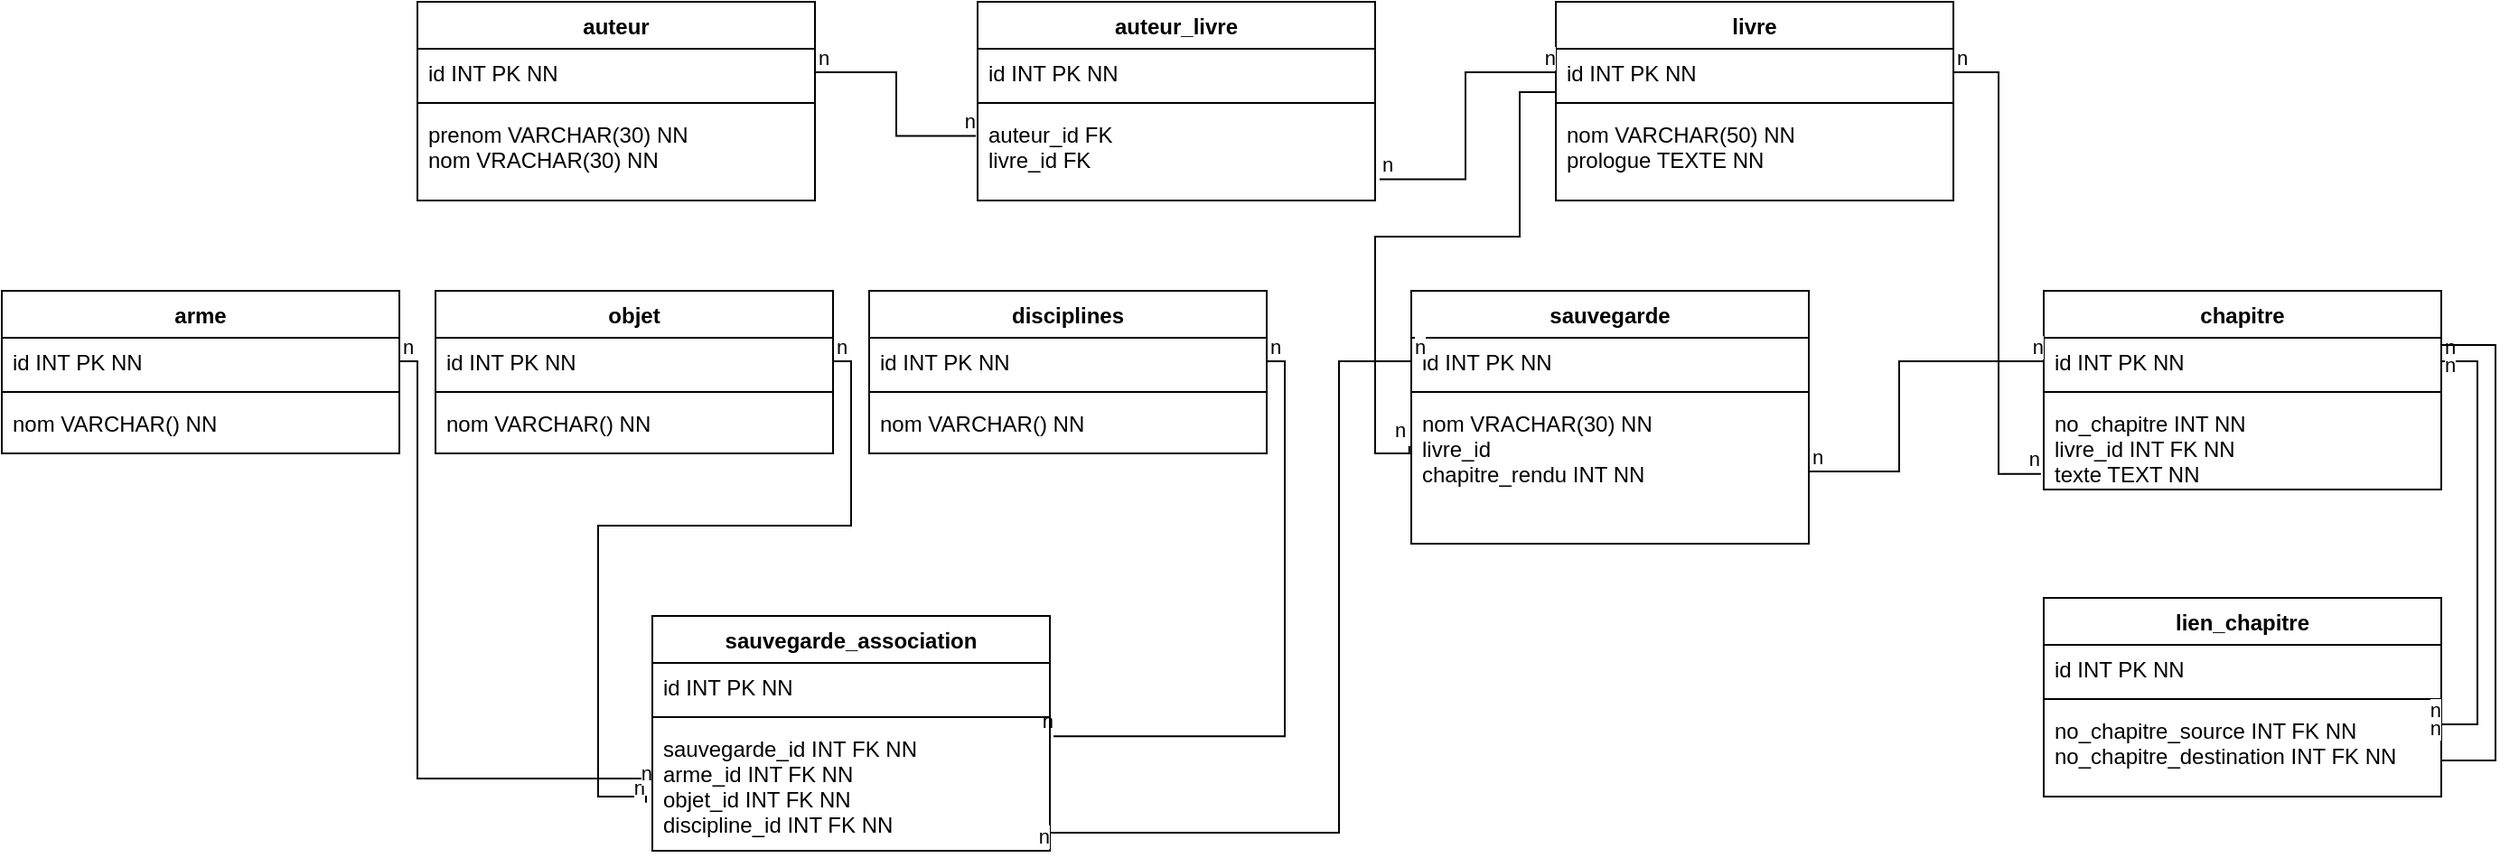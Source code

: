 <mxfile version="20.5.3" type="device"><diagram id="_yhc9MPSbgSZcNt6Nlfv" name="Page-1"><mxGraphModel dx="1278" dy="579" grid="1" gridSize="10" guides="1" tooltips="1" connect="1" arrows="1" fold="1" page="1" pageScale="1" pageWidth="1500" pageHeight="1000" math="0" shadow="0"><root><mxCell id="0"/><mxCell id="1" parent="0"/><mxCell id="9aMPmygyo-OPx1wmaG7k-5" value="chapitre" style="swimlane;fontStyle=1;align=center;verticalAlign=top;childLayout=stackLayout;horizontal=1;startSize=26;horizontalStack=0;resizeParent=1;resizeParentMax=0;resizeLast=0;collapsible=1;marginBottom=0;" parent="1" vertex="1"><mxGeometry x="1190" y="190" width="220" height="110" as="geometry"/></mxCell><mxCell id="9aMPmygyo-OPx1wmaG7k-6" value="id INT PK NN" style="text;strokeColor=none;fillColor=none;align=left;verticalAlign=top;spacingLeft=4;spacingRight=4;overflow=hidden;rotatable=0;points=[[0,0.5],[1,0.5]];portConstraint=eastwest;" parent="9aMPmygyo-OPx1wmaG7k-5" vertex="1"><mxGeometry y="26" width="220" height="26" as="geometry"/></mxCell><mxCell id="9aMPmygyo-OPx1wmaG7k-7" value="" style="line;strokeWidth=1;fillColor=none;align=left;verticalAlign=middle;spacingTop=-1;spacingLeft=3;spacingRight=3;rotatable=0;labelPosition=right;points=[];portConstraint=eastwest;strokeColor=inherit;" parent="9aMPmygyo-OPx1wmaG7k-5" vertex="1"><mxGeometry y="52" width="220" height="8" as="geometry"/></mxCell><mxCell id="9aMPmygyo-OPx1wmaG7k-8" value="no_chapitre INT NN&#10;livre_id INT FK NN&#10;texte TEXT NN" style="text;strokeColor=none;fillColor=none;align=left;verticalAlign=top;spacingLeft=4;spacingRight=4;overflow=hidden;rotatable=0;points=[[0,0.5],[1,0.5]];portConstraint=eastwest;" parent="9aMPmygyo-OPx1wmaG7k-5" vertex="1"><mxGeometry y="60" width="220" height="50" as="geometry"/></mxCell><mxCell id="9aMPmygyo-OPx1wmaG7k-13" value="livre" style="swimlane;fontStyle=1;align=center;verticalAlign=top;childLayout=stackLayout;horizontal=1;startSize=26;horizontalStack=0;resizeParent=1;resizeParentMax=0;resizeLast=0;collapsible=1;marginBottom=0;" parent="1" vertex="1"><mxGeometry x="920" y="30" width="220" height="110" as="geometry"/></mxCell><mxCell id="9aMPmygyo-OPx1wmaG7k-14" value="id INT PK NN" style="text;strokeColor=none;fillColor=none;align=left;verticalAlign=top;spacingLeft=4;spacingRight=4;overflow=hidden;rotatable=0;points=[[0,0.5],[1,0.5]];portConstraint=eastwest;" parent="9aMPmygyo-OPx1wmaG7k-13" vertex="1"><mxGeometry y="26" width="220" height="26" as="geometry"/></mxCell><mxCell id="9aMPmygyo-OPx1wmaG7k-15" value="" style="line;strokeWidth=1;fillColor=none;align=left;verticalAlign=middle;spacingTop=-1;spacingLeft=3;spacingRight=3;rotatable=0;labelPosition=right;points=[];portConstraint=eastwest;strokeColor=inherit;" parent="9aMPmygyo-OPx1wmaG7k-13" vertex="1"><mxGeometry y="52" width="220" height="8" as="geometry"/></mxCell><mxCell id="9aMPmygyo-OPx1wmaG7k-16" value="nom VARCHAR(50) NN&#10;prologue TEXTE NN" style="text;strokeColor=none;fillColor=none;align=left;verticalAlign=top;spacingLeft=4;spacingRight=4;overflow=hidden;rotatable=0;points=[[0,0.5],[1,0.5]];portConstraint=eastwest;" parent="9aMPmygyo-OPx1wmaG7k-13" vertex="1"><mxGeometry y="60" width="220" height="50" as="geometry"/></mxCell><mxCell id="9aMPmygyo-OPx1wmaG7k-21" value="auteur" style="swimlane;fontStyle=1;align=center;verticalAlign=top;childLayout=stackLayout;horizontal=1;startSize=26;horizontalStack=0;resizeParent=1;resizeParentMax=0;resizeLast=0;collapsible=1;marginBottom=0;" parent="1" vertex="1"><mxGeometry x="290" y="30" width="220" height="110" as="geometry"/></mxCell><mxCell id="9aMPmygyo-OPx1wmaG7k-22" value="id INT PK NN" style="text;strokeColor=none;fillColor=none;align=left;verticalAlign=top;spacingLeft=4;spacingRight=4;overflow=hidden;rotatable=0;points=[[0,0.5],[1,0.5]];portConstraint=eastwest;" parent="9aMPmygyo-OPx1wmaG7k-21" vertex="1"><mxGeometry y="26" width="220" height="26" as="geometry"/></mxCell><mxCell id="9aMPmygyo-OPx1wmaG7k-23" value="" style="line;strokeWidth=1;fillColor=none;align=left;verticalAlign=middle;spacingTop=-1;spacingLeft=3;spacingRight=3;rotatable=0;labelPosition=right;points=[];portConstraint=eastwest;strokeColor=inherit;" parent="9aMPmygyo-OPx1wmaG7k-21" vertex="1"><mxGeometry y="52" width="220" height="8" as="geometry"/></mxCell><mxCell id="9aMPmygyo-OPx1wmaG7k-24" value="prenom VARCHAR(30) NN&#10;nom VRACHAR(30) NN" style="text;strokeColor=none;fillColor=none;align=left;verticalAlign=top;spacingLeft=4;spacingRight=4;overflow=hidden;rotatable=0;points=[[0,0.5],[1,0.5]];portConstraint=eastwest;" parent="9aMPmygyo-OPx1wmaG7k-21" vertex="1"><mxGeometry y="60" width="220" height="50" as="geometry"/></mxCell><mxCell id="9aMPmygyo-OPx1wmaG7k-25" value="auteur_livre" style="swimlane;fontStyle=1;align=center;verticalAlign=top;childLayout=stackLayout;horizontal=1;startSize=26;horizontalStack=0;resizeParent=1;resizeParentMax=0;resizeLast=0;collapsible=1;marginBottom=0;" parent="1" vertex="1"><mxGeometry x="600" y="30" width="220" height="110" as="geometry"/></mxCell><mxCell id="9aMPmygyo-OPx1wmaG7k-26" value="id INT PK NN" style="text;strokeColor=none;fillColor=none;align=left;verticalAlign=top;spacingLeft=4;spacingRight=4;overflow=hidden;rotatable=0;points=[[0,0.5],[1,0.5]];portConstraint=eastwest;" parent="9aMPmygyo-OPx1wmaG7k-25" vertex="1"><mxGeometry y="26" width="220" height="26" as="geometry"/></mxCell><mxCell id="9aMPmygyo-OPx1wmaG7k-27" value="" style="line;strokeWidth=1;fillColor=none;align=left;verticalAlign=middle;spacingTop=-1;spacingLeft=3;spacingRight=3;rotatable=0;labelPosition=right;points=[];portConstraint=eastwest;strokeColor=inherit;" parent="9aMPmygyo-OPx1wmaG7k-25" vertex="1"><mxGeometry y="52" width="220" height="8" as="geometry"/></mxCell><mxCell id="9aMPmygyo-OPx1wmaG7k-28" value="auteur_id FK &#10;livre_id FK" style="text;strokeColor=none;fillColor=none;align=left;verticalAlign=top;spacingLeft=4;spacingRight=4;overflow=hidden;rotatable=0;points=[[0,0.5],[1,0.5]];portConstraint=eastwest;" parent="9aMPmygyo-OPx1wmaG7k-25" vertex="1"><mxGeometry y="60" width="220" height="50" as="geometry"/></mxCell><mxCell id="9aMPmygyo-OPx1wmaG7k-32" value="" style="endArrow=none;html=1;edgeStyle=orthogonalEdgeStyle;rounded=0;exitX=1;exitY=0.5;exitDx=0;exitDy=0;entryX=-0.004;entryY=0.284;entryDx=0;entryDy=0;entryPerimeter=0;" parent="1" source="9aMPmygyo-OPx1wmaG7k-22" target="9aMPmygyo-OPx1wmaG7k-28" edge="1"><mxGeometry relative="1" as="geometry"><mxPoint x="550" y="180" as="sourcePoint"/><mxPoint x="710" y="180" as="targetPoint"/></mxGeometry></mxCell><mxCell id="9aMPmygyo-OPx1wmaG7k-33" value="n" style="edgeLabel;resizable=0;html=1;align=left;verticalAlign=bottom;" parent="9aMPmygyo-OPx1wmaG7k-32" connectable="0" vertex="1"><mxGeometry x="-1" relative="1" as="geometry"/></mxCell><mxCell id="9aMPmygyo-OPx1wmaG7k-34" value="n" style="edgeLabel;resizable=0;html=1;align=right;verticalAlign=bottom;" parent="9aMPmygyo-OPx1wmaG7k-32" connectable="0" vertex="1"><mxGeometry x="1" relative="1" as="geometry"/></mxCell><mxCell id="9aMPmygyo-OPx1wmaG7k-35" value="" style="endArrow=none;html=1;edgeStyle=orthogonalEdgeStyle;rounded=0;exitX=1.011;exitY=0.764;exitDx=0;exitDy=0;entryX=0;entryY=0.5;entryDx=0;entryDy=0;exitPerimeter=0;" parent="1" source="9aMPmygyo-OPx1wmaG7k-28" target="9aMPmygyo-OPx1wmaG7k-14" edge="1"><mxGeometry relative="1" as="geometry"><mxPoint x="830.88" y="140" as="sourcePoint"/><mxPoint x="920.0" y="175.2" as="targetPoint"/></mxGeometry></mxCell><mxCell id="9aMPmygyo-OPx1wmaG7k-36" value="n" style="edgeLabel;resizable=0;html=1;align=left;verticalAlign=bottom;" parent="9aMPmygyo-OPx1wmaG7k-35" connectable="0" vertex="1"><mxGeometry x="-1" relative="1" as="geometry"/></mxCell><mxCell id="9aMPmygyo-OPx1wmaG7k-37" value="n" style="edgeLabel;resizable=0;html=1;align=right;verticalAlign=bottom;" parent="9aMPmygyo-OPx1wmaG7k-35" connectable="0" vertex="1"><mxGeometry x="1" relative="1" as="geometry"/></mxCell><mxCell id="9aMPmygyo-OPx1wmaG7k-38" value="" style="endArrow=none;html=1;edgeStyle=orthogonalEdgeStyle;rounded=0;exitX=1;exitY=0.5;exitDx=0;exitDy=0;entryX=-0.007;entryY=0.828;entryDx=0;entryDy=0;entryPerimeter=0;" parent="1" source="9aMPmygyo-OPx1wmaG7k-14" target="9aMPmygyo-OPx1wmaG7k-8" edge="1"><mxGeometry relative="1" as="geometry"><mxPoint x="1170" y="99.2" as="sourcePoint"/><mxPoint x="1267.58" y="40" as="targetPoint"/></mxGeometry></mxCell><mxCell id="9aMPmygyo-OPx1wmaG7k-39" value="n" style="edgeLabel;resizable=0;html=1;align=left;verticalAlign=bottom;" parent="9aMPmygyo-OPx1wmaG7k-38" connectable="0" vertex="1"><mxGeometry x="-1" relative="1" as="geometry"/></mxCell><mxCell id="9aMPmygyo-OPx1wmaG7k-40" value="n" style="edgeLabel;resizable=0;html=1;align=right;verticalAlign=bottom;" parent="9aMPmygyo-OPx1wmaG7k-38" connectable="0" vertex="1"><mxGeometry x="1" relative="1" as="geometry"/></mxCell><mxCell id="9aMPmygyo-OPx1wmaG7k-41" value="sauvegarde" style="swimlane;fontStyle=1;align=center;verticalAlign=top;childLayout=stackLayout;horizontal=1;startSize=26;horizontalStack=0;resizeParent=1;resizeParentMax=0;resizeLast=0;collapsible=1;marginBottom=0;" parent="1" vertex="1"><mxGeometry x="840" y="190" width="220" height="140" as="geometry"/></mxCell><mxCell id="9aMPmygyo-OPx1wmaG7k-42" value="id INT PK NN" style="text;strokeColor=none;fillColor=none;align=left;verticalAlign=top;spacingLeft=4;spacingRight=4;overflow=hidden;rotatable=0;points=[[0,0.5],[1,0.5]];portConstraint=eastwest;" parent="9aMPmygyo-OPx1wmaG7k-41" vertex="1"><mxGeometry y="26" width="220" height="26" as="geometry"/></mxCell><mxCell id="9aMPmygyo-OPx1wmaG7k-43" value="" style="line;strokeWidth=1;fillColor=none;align=left;verticalAlign=middle;spacingTop=-1;spacingLeft=3;spacingRight=3;rotatable=0;labelPosition=right;points=[];portConstraint=eastwest;strokeColor=inherit;" parent="9aMPmygyo-OPx1wmaG7k-41" vertex="1"><mxGeometry y="52" width="220" height="8" as="geometry"/></mxCell><mxCell id="9aMPmygyo-OPx1wmaG7k-44" value="nom VRACHAR(30) NN&#10;livre_id &#10;chapitre_rendu INT NN" style="text;strokeColor=none;fillColor=none;align=left;verticalAlign=top;spacingLeft=4;spacingRight=4;overflow=hidden;rotatable=0;points=[[0,0.5],[1,0.5]];portConstraint=eastwest;" parent="9aMPmygyo-OPx1wmaG7k-41" vertex="1"><mxGeometry y="60" width="220" height="80" as="geometry"/></mxCell><mxCell id="9aMPmygyo-OPx1wmaG7k-45" value="" style="endArrow=none;html=1;edgeStyle=orthogonalEdgeStyle;rounded=0;exitX=1;exitY=0.5;exitDx=0;exitDy=0;entryX=0;entryY=0.5;entryDx=0;entryDy=0;" parent="1" source="9aMPmygyo-OPx1wmaG7k-44" target="9aMPmygyo-OPx1wmaG7k-6" edge="1"><mxGeometry relative="1" as="geometry"><mxPoint x="520" y="300" as="sourcePoint"/><mxPoint x="609.12" y="335.2" as="targetPoint"/><Array as="points"><mxPoint x="1110" y="290"/><mxPoint x="1110" y="229"/></Array></mxGeometry></mxCell><mxCell id="9aMPmygyo-OPx1wmaG7k-46" value="n" style="edgeLabel;resizable=0;html=1;align=left;verticalAlign=bottom;" parent="9aMPmygyo-OPx1wmaG7k-45" connectable="0" vertex="1"><mxGeometry x="-1" relative="1" as="geometry"/></mxCell><mxCell id="9aMPmygyo-OPx1wmaG7k-47" value="n" style="edgeLabel;resizable=0;html=1;align=right;verticalAlign=bottom;" parent="9aMPmygyo-OPx1wmaG7k-45" connectable="0" vertex="1"><mxGeometry x="1" relative="1" as="geometry"/></mxCell><mxCell id="9aMPmygyo-OPx1wmaG7k-48" value="" style="endArrow=none;html=1;edgeStyle=orthogonalEdgeStyle;rounded=0;exitX=-0.005;exitY=0.323;exitDx=0;exitDy=0;entryX=0;entryY=0.5;entryDx=0;entryDy=0;exitPerimeter=0;" parent="1" source="9aMPmygyo-OPx1wmaG7k-44" target="9aMPmygyo-OPx1wmaG7k-14" edge="1"><mxGeometry relative="1" as="geometry"><mxPoint x="729.56" y="300" as="sourcePoint"/><mxPoint x="910" y="80" as="targetPoint"/><Array as="points"><mxPoint x="839" y="280"/><mxPoint x="820" y="280"/><mxPoint x="820" y="160"/><mxPoint x="900" y="160"/><mxPoint x="900" y="80"/><mxPoint x="920" y="80"/></Array></mxGeometry></mxCell><mxCell id="9aMPmygyo-OPx1wmaG7k-49" value="n" style="edgeLabel;resizable=0;html=1;align=left;verticalAlign=bottom;" parent="9aMPmygyo-OPx1wmaG7k-48" connectable="0" vertex="1"><mxGeometry x="-1" relative="1" as="geometry"><mxPoint x="-10" as="offset"/></mxGeometry></mxCell><mxCell id="9aMPmygyo-OPx1wmaG7k-50" value="n" style="edgeLabel;resizable=0;html=1;align=right;verticalAlign=bottom;" parent="9aMPmygyo-OPx1wmaG7k-48" connectable="0" vertex="1"><mxGeometry x="1" relative="1" as="geometry"/></mxCell><mxCell id="9aMPmygyo-OPx1wmaG7k-51" value="disciplines" style="swimlane;fontStyle=1;align=center;verticalAlign=top;childLayout=stackLayout;horizontal=1;startSize=26;horizontalStack=0;resizeParent=1;resizeParentMax=0;resizeLast=0;collapsible=1;marginBottom=0;" parent="1" vertex="1"><mxGeometry x="540" y="190" width="220" height="90" as="geometry"/></mxCell><mxCell id="9aMPmygyo-OPx1wmaG7k-52" value="id INT PK NN" style="text;strokeColor=none;fillColor=none;align=left;verticalAlign=top;spacingLeft=4;spacingRight=4;overflow=hidden;rotatable=0;points=[[0,0.5],[1,0.5]];portConstraint=eastwest;" parent="9aMPmygyo-OPx1wmaG7k-51" vertex="1"><mxGeometry y="26" width="220" height="26" as="geometry"/></mxCell><mxCell id="9aMPmygyo-OPx1wmaG7k-53" value="" style="line;strokeWidth=1;fillColor=none;align=left;verticalAlign=middle;spacingTop=-1;spacingLeft=3;spacingRight=3;rotatable=0;labelPosition=right;points=[];portConstraint=eastwest;strokeColor=inherit;" parent="9aMPmygyo-OPx1wmaG7k-51" vertex="1"><mxGeometry y="52" width="220" height="8" as="geometry"/></mxCell><mxCell id="9aMPmygyo-OPx1wmaG7k-54" value="nom VARCHAR() NN" style="text;strokeColor=none;fillColor=none;align=left;verticalAlign=top;spacingLeft=4;spacingRight=4;overflow=hidden;rotatable=0;points=[[0,0.5],[1,0.5]];portConstraint=eastwest;" parent="9aMPmygyo-OPx1wmaG7k-51" vertex="1"><mxGeometry y="60" width="220" height="30" as="geometry"/></mxCell><mxCell id="9aMPmygyo-OPx1wmaG7k-55" value="objet" style="swimlane;fontStyle=1;align=center;verticalAlign=top;childLayout=stackLayout;horizontal=1;startSize=26;horizontalStack=0;resizeParent=1;resizeParentMax=0;resizeLast=0;collapsible=1;marginBottom=0;" parent="1" vertex="1"><mxGeometry x="300" y="190" width="220" height="90" as="geometry"/></mxCell><mxCell id="9aMPmygyo-OPx1wmaG7k-56" value="id INT PK NN" style="text;strokeColor=none;fillColor=none;align=left;verticalAlign=top;spacingLeft=4;spacingRight=4;overflow=hidden;rotatable=0;points=[[0,0.5],[1,0.5]];portConstraint=eastwest;" parent="9aMPmygyo-OPx1wmaG7k-55" vertex="1"><mxGeometry y="26" width="220" height="26" as="geometry"/></mxCell><mxCell id="9aMPmygyo-OPx1wmaG7k-57" value="" style="line;strokeWidth=1;fillColor=none;align=left;verticalAlign=middle;spacingTop=-1;spacingLeft=3;spacingRight=3;rotatable=0;labelPosition=right;points=[];portConstraint=eastwest;strokeColor=inherit;" parent="9aMPmygyo-OPx1wmaG7k-55" vertex="1"><mxGeometry y="52" width="220" height="8" as="geometry"/></mxCell><mxCell id="9aMPmygyo-OPx1wmaG7k-58" value="nom VARCHAR() NN" style="text;strokeColor=none;fillColor=none;align=left;verticalAlign=top;spacingLeft=4;spacingRight=4;overflow=hidden;rotatable=0;points=[[0,0.5],[1,0.5]];portConstraint=eastwest;" parent="9aMPmygyo-OPx1wmaG7k-55" vertex="1"><mxGeometry y="60" width="220" height="30" as="geometry"/></mxCell><mxCell id="9aMPmygyo-OPx1wmaG7k-59" value="arme" style="swimlane;fontStyle=1;align=center;verticalAlign=top;childLayout=stackLayout;horizontal=1;startSize=26;horizontalStack=0;resizeParent=1;resizeParentMax=0;resizeLast=0;collapsible=1;marginBottom=0;" parent="1" vertex="1"><mxGeometry x="60" y="190" width="220" height="90" as="geometry"/></mxCell><mxCell id="9aMPmygyo-OPx1wmaG7k-60" value="id INT PK NN" style="text;strokeColor=none;fillColor=none;align=left;verticalAlign=top;spacingLeft=4;spacingRight=4;overflow=hidden;rotatable=0;points=[[0,0.5],[1,0.5]];portConstraint=eastwest;" parent="9aMPmygyo-OPx1wmaG7k-59" vertex="1"><mxGeometry y="26" width="220" height="26" as="geometry"/></mxCell><mxCell id="9aMPmygyo-OPx1wmaG7k-61" value="" style="line;strokeWidth=1;fillColor=none;align=left;verticalAlign=middle;spacingTop=-1;spacingLeft=3;spacingRight=3;rotatable=0;labelPosition=right;points=[];portConstraint=eastwest;strokeColor=inherit;" parent="9aMPmygyo-OPx1wmaG7k-59" vertex="1"><mxGeometry y="52" width="220" height="8" as="geometry"/></mxCell><mxCell id="9aMPmygyo-OPx1wmaG7k-62" value="nom VARCHAR() NN" style="text;strokeColor=none;fillColor=none;align=left;verticalAlign=top;spacingLeft=4;spacingRight=4;overflow=hidden;rotatable=0;points=[[0,0.5],[1,0.5]];portConstraint=eastwest;" parent="9aMPmygyo-OPx1wmaG7k-59" vertex="1"><mxGeometry y="60" width="220" height="30" as="geometry"/></mxCell><mxCell id="9aMPmygyo-OPx1wmaG7k-63" value="" style="endArrow=none;html=1;edgeStyle=orthogonalEdgeStyle;rounded=0;exitX=1;exitY=0.5;exitDx=0;exitDy=0;entryX=1.009;entryY=0.094;entryDx=0;entryDy=0;entryPerimeter=0;" parent="1" source="9aMPmygyo-OPx1wmaG7k-52" target="9aMPmygyo-OPx1wmaG7k-78" edge="1"><mxGeometry relative="1" as="geometry"><mxPoint x="590" y="340" as="sourcePoint"/><mxPoint x="770" y="450" as="targetPoint"/></mxGeometry></mxCell><mxCell id="9aMPmygyo-OPx1wmaG7k-64" value="n" style="edgeLabel;resizable=0;html=1;align=left;verticalAlign=bottom;" parent="9aMPmygyo-OPx1wmaG7k-63" connectable="0" vertex="1"><mxGeometry x="-1" relative="1" as="geometry"/></mxCell><mxCell id="9aMPmygyo-OPx1wmaG7k-65" value="n" style="edgeLabel;resizable=0;html=1;align=right;verticalAlign=bottom;" parent="9aMPmygyo-OPx1wmaG7k-63" connectable="0" vertex="1"><mxGeometry x="1" relative="1" as="geometry"/></mxCell><mxCell id="9aMPmygyo-OPx1wmaG7k-66" value="" style="endArrow=none;html=1;edgeStyle=orthogonalEdgeStyle;rounded=0;exitX=1;exitY=0.5;exitDx=0;exitDy=0;entryX=-0.016;entryY=0.62;entryDx=0;entryDy=0;entryPerimeter=0;" parent="1" source="9aMPmygyo-OPx1wmaG7k-56" target="9aMPmygyo-OPx1wmaG7k-78" edge="1"><mxGeometry relative="1" as="geometry"><mxPoint x="530" y="230" as="sourcePoint"/><mxPoint x="370" y="470" as="targetPoint"/><Array as="points"><mxPoint x="530" y="229"/><mxPoint x="530" y="320"/><mxPoint x="390" y="320"/><mxPoint x="390" y="470"/><mxPoint x="417" y="470"/></Array></mxGeometry></mxCell><mxCell id="9aMPmygyo-OPx1wmaG7k-67" value="n" style="edgeLabel;resizable=0;html=1;align=left;verticalAlign=bottom;" parent="9aMPmygyo-OPx1wmaG7k-66" connectable="0" vertex="1"><mxGeometry x="-1" relative="1" as="geometry"/></mxCell><mxCell id="9aMPmygyo-OPx1wmaG7k-68" value="n" style="edgeLabel;resizable=0;html=1;align=right;verticalAlign=bottom;" parent="9aMPmygyo-OPx1wmaG7k-66" connectable="0" vertex="1"><mxGeometry x="1" relative="1" as="geometry"/></mxCell><mxCell id="9aMPmygyo-OPx1wmaG7k-72" value="" style="endArrow=none;html=1;edgeStyle=orthogonalEdgeStyle;rounded=0;exitX=1;exitY=0.5;exitDx=0;exitDy=0;entryX=0;entryY=0.5;entryDx=0;entryDy=0;" parent="1" source="9aMPmygyo-OPx1wmaG7k-60" target="9aMPmygyo-OPx1wmaG7k-78" edge="1"><mxGeometry relative="1" as="geometry"><mxPoint x="289.95" y="310.0" as="sourcePoint"/><mxPoint x="380" y="460" as="targetPoint"/><Array as="points"><mxPoint x="290" y="229"/><mxPoint x="290" y="460"/><mxPoint x="420" y="460"/></Array></mxGeometry></mxCell><mxCell id="9aMPmygyo-OPx1wmaG7k-73" value="n" style="edgeLabel;resizable=0;html=1;align=left;verticalAlign=bottom;" parent="9aMPmygyo-OPx1wmaG7k-72" connectable="0" vertex="1"><mxGeometry x="-1" relative="1" as="geometry"/></mxCell><mxCell id="9aMPmygyo-OPx1wmaG7k-74" value="n" style="edgeLabel;resizable=0;html=1;align=right;verticalAlign=bottom;" parent="9aMPmygyo-OPx1wmaG7k-72" connectable="0" vertex="1"><mxGeometry x="1" relative="1" as="geometry"/></mxCell><mxCell id="9aMPmygyo-OPx1wmaG7k-75" value="sauvegarde_association" style="swimlane;fontStyle=1;align=center;verticalAlign=top;childLayout=stackLayout;horizontal=1;startSize=26;horizontalStack=0;resizeParent=1;resizeParentMax=0;resizeLast=0;collapsible=1;marginBottom=0;" parent="1" vertex="1"><mxGeometry x="420" y="370" width="220" height="130" as="geometry"/></mxCell><mxCell id="9aMPmygyo-OPx1wmaG7k-76" value="id INT PK NN" style="text;strokeColor=none;fillColor=none;align=left;verticalAlign=top;spacingLeft=4;spacingRight=4;overflow=hidden;rotatable=0;points=[[0,0.5],[1,0.5]];portConstraint=eastwest;" parent="9aMPmygyo-OPx1wmaG7k-75" vertex="1"><mxGeometry y="26" width="220" height="26" as="geometry"/></mxCell><mxCell id="9aMPmygyo-OPx1wmaG7k-77" value="" style="line;strokeWidth=1;fillColor=none;align=left;verticalAlign=middle;spacingTop=-1;spacingLeft=3;spacingRight=3;rotatable=0;labelPosition=right;points=[];portConstraint=eastwest;strokeColor=inherit;" parent="9aMPmygyo-OPx1wmaG7k-75" vertex="1"><mxGeometry y="52" width="220" height="8" as="geometry"/></mxCell><mxCell id="9aMPmygyo-OPx1wmaG7k-78" value="sauvegarde_id INT FK NN&#10;arme_id INT FK NN&#10;objet_id INT FK NN&#10;discipline_id INT FK NN" style="text;strokeColor=none;fillColor=none;align=left;verticalAlign=top;spacingLeft=4;spacingRight=4;overflow=hidden;rotatable=0;points=[[0,0.5],[1,0.5]];portConstraint=eastwest;" parent="9aMPmygyo-OPx1wmaG7k-75" vertex="1"><mxGeometry y="60" width="220" height="70" as="geometry"/></mxCell><mxCell id="9aMPmygyo-OPx1wmaG7k-79" value="" style="endArrow=none;html=1;edgeStyle=orthogonalEdgeStyle;rounded=0;exitX=0;exitY=0.5;exitDx=0;exitDy=0;entryX=1;entryY=1;entryDx=0;entryDy=0;entryPerimeter=0;" parent="1" source="9aMPmygyo-OPx1wmaG7k-42" target="9aMPmygyo-OPx1wmaG7k-78" edge="1"><mxGeometry relative="1" as="geometry"><mxPoint x="770" y="239.0" as="sourcePoint"/><mxPoint x="650" y="490" as="targetPoint"/><Array as="points"><mxPoint x="800" y="229"/><mxPoint x="800" y="490"/><mxPoint x="640" y="490"/></Array></mxGeometry></mxCell><mxCell id="9aMPmygyo-OPx1wmaG7k-80" value="n" style="edgeLabel;resizable=0;html=1;align=left;verticalAlign=bottom;" parent="9aMPmygyo-OPx1wmaG7k-79" connectable="0" vertex="1"><mxGeometry x="-1" relative="1" as="geometry"/></mxCell><mxCell id="9aMPmygyo-OPx1wmaG7k-81" value="n" style="edgeLabel;resizable=0;html=1;align=right;verticalAlign=bottom;" parent="9aMPmygyo-OPx1wmaG7k-79" connectable="0" vertex="1"><mxGeometry x="1" relative="1" as="geometry"/></mxCell><mxCell id="9aMPmygyo-OPx1wmaG7k-82" value="lien_chapitre" style="swimlane;fontStyle=1;align=center;verticalAlign=top;childLayout=stackLayout;horizontal=1;startSize=26;horizontalStack=0;resizeParent=1;resizeParentMax=0;resizeLast=0;collapsible=1;marginBottom=0;" parent="1" vertex="1"><mxGeometry x="1190" y="360" width="220" height="110" as="geometry"/></mxCell><mxCell id="9aMPmygyo-OPx1wmaG7k-83" value="id INT PK NN" style="text;strokeColor=none;fillColor=none;align=left;verticalAlign=top;spacingLeft=4;spacingRight=4;overflow=hidden;rotatable=0;points=[[0,0.5],[1,0.5]];portConstraint=eastwest;" parent="9aMPmygyo-OPx1wmaG7k-82" vertex="1"><mxGeometry y="26" width="220" height="26" as="geometry"/></mxCell><mxCell id="9aMPmygyo-OPx1wmaG7k-84" value="" style="line;strokeWidth=1;fillColor=none;align=left;verticalAlign=middle;spacingTop=-1;spacingLeft=3;spacingRight=3;rotatable=0;labelPosition=right;points=[];portConstraint=eastwest;strokeColor=inherit;" parent="9aMPmygyo-OPx1wmaG7k-82" vertex="1"><mxGeometry y="52" width="220" height="8" as="geometry"/></mxCell><mxCell id="9aMPmygyo-OPx1wmaG7k-85" value="no_chapitre_source INT FK NN&#10;no_chapitre_destination INT FK NN" style="text;strokeColor=none;fillColor=none;align=left;verticalAlign=top;spacingLeft=4;spacingRight=4;overflow=hidden;rotatable=0;points=[[0,0.5],[1,0.5]];portConstraint=eastwest;" parent="9aMPmygyo-OPx1wmaG7k-82" vertex="1"><mxGeometry y="60" width="220" height="50" as="geometry"/></mxCell><mxCell id="9aMPmygyo-OPx1wmaG7k-86" value="" style="endArrow=none;html=1;edgeStyle=orthogonalEdgeStyle;rounded=0;exitX=1;exitY=0.5;exitDx=0;exitDy=0;entryX=1;entryY=0.2;entryDx=0;entryDy=0;entryPerimeter=0;" parent="1" source="9aMPmygyo-OPx1wmaG7k-6" target="9aMPmygyo-OPx1wmaG7k-85" edge="1"><mxGeometry relative="1" as="geometry"><mxPoint x="1330" y="240" as="sourcePoint"/><mxPoint x="1450" y="410" as="targetPoint"/><Array as="points"><mxPoint x="1430" y="229"/><mxPoint x="1430" y="430"/></Array></mxGeometry></mxCell><mxCell id="9aMPmygyo-OPx1wmaG7k-87" value="n" style="edgeLabel;resizable=0;html=1;align=left;verticalAlign=bottom;" parent="9aMPmygyo-OPx1wmaG7k-86" connectable="0" vertex="1"><mxGeometry x="-1" relative="1" as="geometry"/></mxCell><mxCell id="9aMPmygyo-OPx1wmaG7k-88" value="n" style="edgeLabel;resizable=0;html=1;align=right;verticalAlign=bottom;" parent="9aMPmygyo-OPx1wmaG7k-86" connectable="0" vertex="1"><mxGeometry x="1" relative="1" as="geometry"/></mxCell><mxCell id="9aMPmygyo-OPx1wmaG7k-89" value="" style="endArrow=none;html=1;edgeStyle=orthogonalEdgeStyle;rounded=0;exitX=1;exitY=0.5;exitDx=0;exitDy=0;entryX=1;entryY=0.2;entryDx=0;entryDy=0;entryPerimeter=0;" parent="1" edge="1"><mxGeometry relative="1" as="geometry"><mxPoint x="1410" y="239" as="sourcePoint"/><mxPoint x="1410" y="440" as="targetPoint"/><Array as="points"><mxPoint x="1410" y="220"/><mxPoint x="1440" y="220"/><mxPoint x="1440" y="450"/><mxPoint x="1410" y="450"/></Array></mxGeometry></mxCell><mxCell id="9aMPmygyo-OPx1wmaG7k-90" value="n" style="edgeLabel;resizable=0;html=1;align=left;verticalAlign=bottom;" parent="9aMPmygyo-OPx1wmaG7k-89" connectable="0" vertex="1"><mxGeometry x="-1" relative="1" as="geometry"/></mxCell><mxCell id="9aMPmygyo-OPx1wmaG7k-91" value="n" style="edgeLabel;resizable=0;html=1;align=right;verticalAlign=bottom;" parent="9aMPmygyo-OPx1wmaG7k-89" connectable="0" vertex="1"><mxGeometry x="1" relative="1" as="geometry"/></mxCell></root></mxGraphModel></diagram></mxfile>